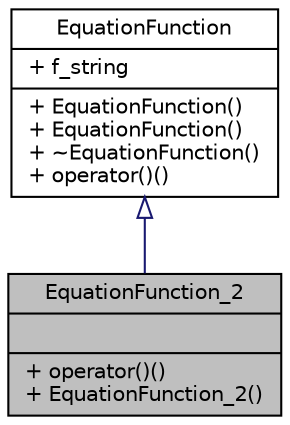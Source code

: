 digraph "EquationFunction_2"
{
  edge [fontname="Helvetica",fontsize="10",labelfontname="Helvetica",labelfontsize="10"];
  node [fontname="Helvetica",fontsize="10",shape=record];
  Node0 [label="{EquationFunction_2\n||+ operator()()\l+ EquationFunction_2()\l}",height=0.2,width=0.4,color="black", fillcolor="grey75", style="filled", fontcolor="black"];
  Node1 -> Node0 [dir="back",color="midnightblue",fontsize="10",style="solid",arrowtail="onormal",fontname="Helvetica"];
  Node1 [label="{EquationFunction\n|+ f_string\l|+ EquationFunction()\l+ EquationFunction()\l+ ~EquationFunction()\l+ operator()()\l}",height=0.2,width=0.4,color="black", fillcolor="white", style="filled",URL="$structEquationFunction.html"];
}
